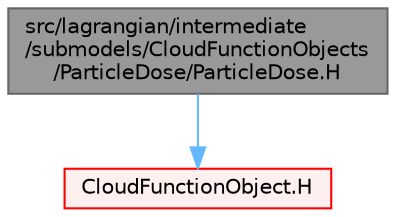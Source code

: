 digraph "src/lagrangian/intermediate/submodels/CloudFunctionObjects/ParticleDose/ParticleDose.H"
{
 // LATEX_PDF_SIZE
  bgcolor="transparent";
  edge [fontname=Helvetica,fontsize=10,labelfontname=Helvetica,labelfontsize=10];
  node [fontname=Helvetica,fontsize=10,shape=box,height=0.2,width=0.4];
  Node1 [id="Node000001",label="src/lagrangian/intermediate\l/submodels/CloudFunctionObjects\l/ParticleDose/ParticleDose.H",height=0.2,width=0.4,color="gray40", fillcolor="grey60", style="filled", fontcolor="black",tooltip=" "];
  Node1 -> Node2 [id="edge1_Node000001_Node000002",color="steelblue1",style="solid",tooltip=" "];
  Node2 [id="Node000002",label="CloudFunctionObject.H",height=0.2,width=0.4,color="red", fillcolor="#FFF0F0", style="filled",URL="$CloudFunctionObject_8H.html",tooltip=" "];
}
